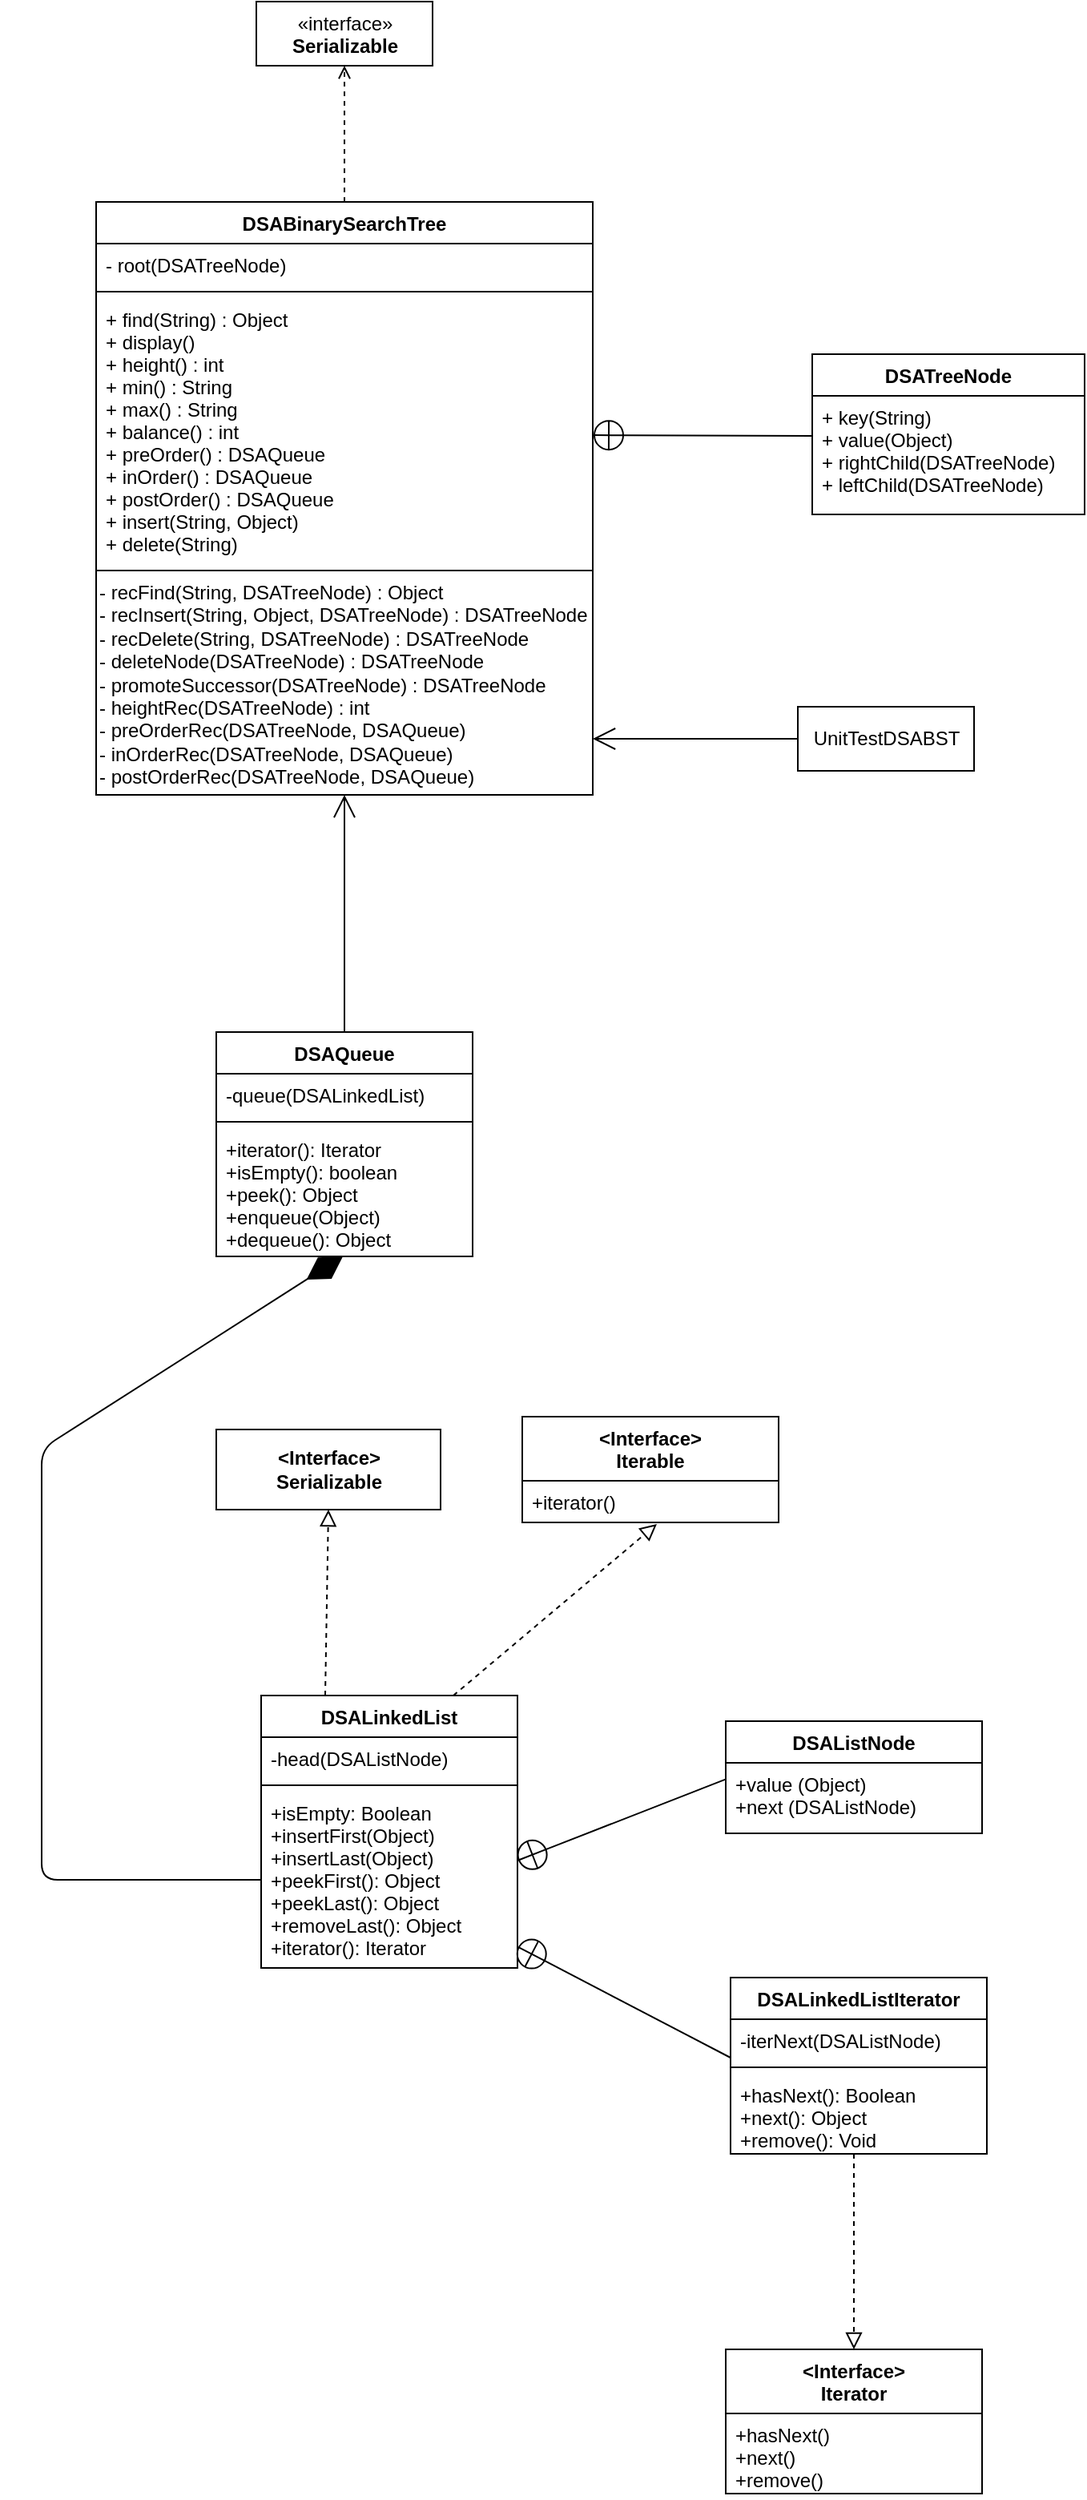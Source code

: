 <mxfile version="14.9.8" type="device"><diagram id="eTu59RwxOtnxD5cCoHpG" name="Page-1"><mxGraphModel dx="2062" dy="1131" grid="1" gridSize="10" guides="1" tooltips="1" connect="1" arrows="1" fold="1" page="1" pageScale="1" pageWidth="827" pageHeight="1169" math="0" shadow="0"><root><mxCell id="0"/><mxCell id="1" parent="0"/><mxCell id="yP-bhs63vbSVWGCLDat7-5" value="DSABinarySearchTree" style="swimlane;fontStyle=1;align=center;verticalAlign=top;childLayout=stackLayout;horizontal=1;startSize=26;horizontalStack=0;resizeParent=1;resizeParentMax=0;resizeLast=0;collapsible=1;marginBottom=0;" parent="1" vertex="1"><mxGeometry x="122" y="145" width="310" height="230" as="geometry"/></mxCell><mxCell id="yP-bhs63vbSVWGCLDat7-6" value="- root(DSATreeNode)" style="text;strokeColor=none;fillColor=none;align=left;verticalAlign=top;spacingLeft=4;spacingRight=4;overflow=hidden;rotatable=0;points=[[0,0.5],[1,0.5]];portConstraint=eastwest;" parent="yP-bhs63vbSVWGCLDat7-5" vertex="1"><mxGeometry y="26" width="310" height="26" as="geometry"/></mxCell><mxCell id="yP-bhs63vbSVWGCLDat7-7" value="" style="line;strokeWidth=1;fillColor=none;align=left;verticalAlign=middle;spacingTop=-1;spacingLeft=3;spacingRight=3;rotatable=0;labelPosition=right;points=[];portConstraint=eastwest;" parent="yP-bhs63vbSVWGCLDat7-5" vertex="1"><mxGeometry y="52" width="310" height="8" as="geometry"/></mxCell><mxCell id="yP-bhs63vbSVWGCLDat7-8" value="+ find(String) : Object&#xA;+ display()&#xA;+ height() : int&#xA;+ min() : String &#xA;+ max() : String&#xA;+ balance() : int&#xA;+ preOrder() : DSAQueue&#xA;+ inOrder() : DSAQueue&#xA;+ postOrder() : DSAQueue&#xA;+ insert(String, Object)&#xA;+ delete(String) &#xA;&#xA; recFind(String,DSATreeNode&#xA;&#xA;" style="text;strokeColor=none;fillColor=none;align=left;verticalAlign=top;spacingLeft=4;spacingRight=4;overflow=hidden;rotatable=0;points=[[0,0.5],[1,0.5]];portConstraint=eastwest;" parent="yP-bhs63vbSVWGCLDat7-5" vertex="1"><mxGeometry y="60" width="310" height="170" as="geometry"/></mxCell><mxCell id="yP-bhs63vbSVWGCLDat7-9" value="- recFind(String, DSATreeNode) : Object&lt;br&gt;- recInsert(String, Object, DSATreeNode) : DSATreeNode&lt;br&gt;- recDelete(String, DSATreeNode) : DSATreeNode&lt;br&gt;- deleteNode(DSATreeNode) : DSATreeNode&lt;br&gt;- promoteSuccessor(DSATreeNode) : DSATreeNode&lt;br&gt;- heightRec(DSATreeNode) : int&lt;br&gt;- preOrderRec(DSATreeNode, DSAQueue)&amp;nbsp;&lt;br&gt;- inOrderRec(DSATreeNode, DSAQueue)&lt;br&gt;- postOrderRec(DSATreeNode, DSAQueue)&lt;br&gt;&lt;br&gt;&amp;nbsp;" style="html=1;align=left;verticalAlign=top;" parent="1" vertex="1"><mxGeometry x="122" y="375" width="310" height="140" as="geometry"/></mxCell><mxCell id="yP-bhs63vbSVWGCLDat7-12" value="" style="endArrow=circlePlus;startArrow=none;endFill=0;startFill=0;endSize=8;html=1;labelBackgroundColor=none;" parent="1" target="yP-bhs63vbSVWGCLDat7-8" edge="1"><mxGeometry width="160" relative="1" as="geometry"><mxPoint x="569" y="291" as="sourcePoint"/><mxPoint x="622" y="315" as="targetPoint"/><Array as="points"/></mxGeometry></mxCell><mxCell id="yP-bhs63vbSVWGCLDat7-13" value="DSATreeNode" style="swimlane;fontStyle=1;align=center;verticalAlign=top;childLayout=stackLayout;horizontal=1;startSize=26;horizontalStack=0;resizeParent=1;resizeParentMax=0;resizeLast=0;collapsible=1;marginBottom=0;" parent="1" vertex="1"><mxGeometry x="569" y="240" width="170" height="100" as="geometry"/></mxCell><mxCell id="yP-bhs63vbSVWGCLDat7-14" value="+ key(String)&#xA;+ value(Object)&#xA;+ rightChild(DSATreeNode)&#xA;+ leftChild(DSATreeNode)" style="text;strokeColor=none;fillColor=none;align=left;verticalAlign=top;spacingLeft=4;spacingRight=4;overflow=hidden;rotatable=0;points=[[0,0.5],[1,0.5]];portConstraint=eastwest;" parent="yP-bhs63vbSVWGCLDat7-13" vertex="1"><mxGeometry y="26" width="170" height="74" as="geometry"/></mxCell><mxCell id="yP-bhs63vbSVWGCLDat7-17" value="" style="html=1;verticalAlign=bottom;labelBackgroundColor=none;endArrow=open;endFill=0;dashed=1;exitX=0.5;exitY=0;exitDx=0;exitDy=0;" parent="1" source="yP-bhs63vbSVWGCLDat7-5" edge="1"><mxGeometry width="160" relative="1" as="geometry"><mxPoint x="272" y="130" as="sourcePoint"/><mxPoint x="277" y="60" as="targetPoint"/></mxGeometry></mxCell><mxCell id="yP-bhs63vbSVWGCLDat7-18" value="«interface»&lt;br&gt;&lt;b&gt;Serializable&lt;/b&gt;" style="html=1;verticalAlign=top;" parent="1" vertex="1"><mxGeometry x="222" y="20" width="110" height="40" as="geometry"/></mxCell><mxCell id="YJSz4yl3XopSC3xBYwDU-1" value="DSALinkedList" style="swimlane;fontStyle=1;align=center;verticalAlign=top;childLayout=stackLayout;horizontal=1;startSize=26;horizontalStack=0;resizeParent=1;resizeParentMax=0;resizeLast=0;collapsible=1;marginBottom=0;" vertex="1" parent="1"><mxGeometry x="225" y="1077" width="160" height="170" as="geometry"/></mxCell><mxCell id="YJSz4yl3XopSC3xBYwDU-2" value="-head(DSAListNode)" style="text;strokeColor=none;fillColor=none;align=left;verticalAlign=top;spacingLeft=4;spacingRight=4;overflow=hidden;rotatable=0;points=[[0,0.5],[1,0.5]];portConstraint=eastwest;" vertex="1" parent="YJSz4yl3XopSC3xBYwDU-1"><mxGeometry y="26" width="160" height="26" as="geometry"/></mxCell><mxCell id="YJSz4yl3XopSC3xBYwDU-3" value="" style="line;strokeWidth=1;fillColor=none;align=left;verticalAlign=middle;spacingTop=-1;spacingLeft=3;spacingRight=3;rotatable=0;labelPosition=right;points=[];portConstraint=eastwest;" vertex="1" parent="YJSz4yl3XopSC3xBYwDU-1"><mxGeometry y="52" width="160" height="8" as="geometry"/></mxCell><mxCell id="YJSz4yl3XopSC3xBYwDU-4" value="+isEmpty: Boolean&#xA;+insertFirst(Object)&#xA;+insertLast(Object)&#xA;+peekFirst(): Object&#xA;+peekLast(): Object&#xA;+removeLast(): Object&#xA;+iterator(): Iterator&#xA;&#xA;" style="text;strokeColor=none;fillColor=none;align=left;verticalAlign=top;spacingLeft=4;spacingRight=4;overflow=hidden;rotatable=0;points=[[0,0.5],[1,0.5]];portConstraint=eastwest;" vertex="1" parent="YJSz4yl3XopSC3xBYwDU-1"><mxGeometry y="60" width="160" height="110" as="geometry"/></mxCell><mxCell id="YJSz4yl3XopSC3xBYwDU-5" value="" style="endArrow=circlePlus;startArrow=none;endFill=0;startFill=0;endSize=8;html=1;labelBackgroundColor=none;exitX=-0.001;exitY=0.234;exitDx=0;exitDy=0;exitPerimeter=0;" edge="1" parent="1" source="YJSz4yl3XopSC3xBYwDU-7"><mxGeometry width="160" relative="1" as="geometry"><mxPoint x="555" y="1180" as="sourcePoint"/><mxPoint x="385" y="1180" as="targetPoint"/></mxGeometry></mxCell><mxCell id="YJSz4yl3XopSC3xBYwDU-6" value="DSAListNode" style="swimlane;fontStyle=1;align=center;verticalAlign=top;childLayout=stackLayout;horizontal=1;startSize=26;horizontalStack=0;resizeParent=1;resizeParentMax=0;resizeLast=0;collapsible=1;marginBottom=0;" vertex="1" parent="1"><mxGeometry x="515" y="1093" width="160" height="70" as="geometry"/></mxCell><mxCell id="YJSz4yl3XopSC3xBYwDU-7" value="+value (Object)&#xA;+next (DSAListNode)&#xA;" style="text;strokeColor=none;fillColor=none;align=left;verticalAlign=top;spacingLeft=4;spacingRight=4;overflow=hidden;rotatable=0;points=[[0,0.5],[1,0.5]];portConstraint=eastwest;" vertex="1" parent="YJSz4yl3XopSC3xBYwDU-6"><mxGeometry y="26" width="160" height="44" as="geometry"/></mxCell><mxCell id="YJSz4yl3XopSC3xBYwDU-8" value="" style="endArrow=circlePlus;startArrow=none;endFill=0;startFill=0;endSize=8;html=1;labelBackgroundColor=none;exitX=0;exitY=0.923;exitDx=0;exitDy=0;exitPerimeter=0;" edge="1" parent="1" source="YJSz4yl3XopSC3xBYwDU-10" target="YJSz4yl3XopSC3xBYwDU-4"><mxGeometry width="160" relative="1" as="geometry"><mxPoint x="535" y="1277" as="sourcePoint"/><mxPoint x="495" y="1287" as="targetPoint"/></mxGeometry></mxCell><mxCell id="YJSz4yl3XopSC3xBYwDU-9" value="DSALinkedListIterator" style="swimlane;fontStyle=1;align=center;verticalAlign=top;childLayout=stackLayout;horizontal=1;startSize=26;horizontalStack=0;resizeParent=1;resizeParentMax=0;resizeLast=0;collapsible=1;marginBottom=0;" vertex="1" parent="1"><mxGeometry x="518" y="1253" width="160" height="110" as="geometry"/></mxCell><mxCell id="YJSz4yl3XopSC3xBYwDU-10" value="-iterNext(DSAListNode)" style="text;strokeColor=none;fillColor=none;align=left;verticalAlign=top;spacingLeft=4;spacingRight=4;overflow=hidden;rotatable=0;points=[[0,0.5],[1,0.5]];portConstraint=eastwest;" vertex="1" parent="YJSz4yl3XopSC3xBYwDU-9"><mxGeometry y="26" width="160" height="26" as="geometry"/></mxCell><mxCell id="YJSz4yl3XopSC3xBYwDU-11" value="" style="line;strokeWidth=1;fillColor=none;align=left;verticalAlign=middle;spacingTop=-1;spacingLeft=3;spacingRight=3;rotatable=0;labelPosition=right;points=[];portConstraint=eastwest;" vertex="1" parent="YJSz4yl3XopSC3xBYwDU-9"><mxGeometry y="52" width="160" height="8" as="geometry"/></mxCell><mxCell id="YJSz4yl3XopSC3xBYwDU-12" value="+hasNext(): Boolean&#xA;+next(): Object&#xA;+remove(): Void&#xA;" style="text;strokeColor=none;fillColor=none;align=left;verticalAlign=top;spacingLeft=4;spacingRight=4;overflow=hidden;rotatable=0;points=[[0,0.5],[1,0.5]];portConstraint=eastwest;" vertex="1" parent="YJSz4yl3XopSC3xBYwDU-9"><mxGeometry y="60" width="160" height="50" as="geometry"/></mxCell><mxCell id="YJSz4yl3XopSC3xBYwDU-14" value="&lt;Interface&gt;&#xA;Iterator&#xA;" style="swimlane;fontStyle=1;align=center;verticalAlign=top;childLayout=stackLayout;horizontal=1;startSize=40;horizontalStack=0;resizeParent=1;resizeParentMax=0;resizeLast=0;collapsible=1;marginBottom=0;" vertex="1" parent="1"><mxGeometry x="515" y="1485" width="160" height="90" as="geometry"/></mxCell><mxCell id="YJSz4yl3XopSC3xBYwDU-15" value="+hasNext()&#xA;+next()&#xA;+remove()&#xA;" style="text;strokeColor=none;fillColor=none;align=left;verticalAlign=top;spacingLeft=4;spacingRight=4;overflow=hidden;rotatable=0;points=[[0,0.5],[1,0.5]];portConstraint=eastwest;" vertex="1" parent="YJSz4yl3XopSC3xBYwDU-14"><mxGeometry y="40" width="160" height="50" as="geometry"/></mxCell><mxCell id="YJSz4yl3XopSC3xBYwDU-17" value="&lt;Interface&gt;&#xA;Iterable&#xA;" style="swimlane;fontStyle=1;align=center;verticalAlign=top;childLayout=stackLayout;horizontal=1;startSize=40;horizontalStack=0;resizeParent=1;resizeParentMax=0;resizeLast=0;collapsible=1;marginBottom=0;" vertex="1" parent="1"><mxGeometry x="388" y="903" width="160" height="66" as="geometry"/></mxCell><mxCell id="YJSz4yl3XopSC3xBYwDU-18" value="+iterator()" style="text;strokeColor=none;fillColor=none;align=left;verticalAlign=top;spacingLeft=4;spacingRight=4;overflow=hidden;rotatable=0;points=[[0,0.5],[1,0.5]];portConstraint=eastwest;" vertex="1" parent="YJSz4yl3XopSC3xBYwDU-17"><mxGeometry y="40" width="160" height="26" as="geometry"/></mxCell><mxCell id="YJSz4yl3XopSC3xBYwDU-20" value="&lt;b&gt;&amp;lt;Interface&amp;gt;&lt;br&gt;Serializable&lt;/b&gt;" style="html=1;" vertex="1" parent="1"><mxGeometry x="197" y="911" width="140" height="50" as="geometry"/></mxCell><mxCell id="YJSz4yl3XopSC3xBYwDU-23" value="DSAQueue" style="swimlane;fontStyle=1;align=center;verticalAlign=top;childLayout=stackLayout;horizontal=1;startSize=26;horizontalStack=0;resizeParent=1;resizeParentMax=0;resizeLast=0;collapsible=1;marginBottom=0;" vertex="1" parent="1"><mxGeometry x="197" y="663" width="160" height="140" as="geometry"/></mxCell><mxCell id="YJSz4yl3XopSC3xBYwDU-24" value="-queue(DSALinkedList)" style="text;strokeColor=none;fillColor=none;align=left;verticalAlign=top;spacingLeft=4;spacingRight=4;overflow=hidden;rotatable=0;points=[[0,0.5],[1,0.5]];portConstraint=eastwest;" vertex="1" parent="YJSz4yl3XopSC3xBYwDU-23"><mxGeometry y="26" width="160" height="26" as="geometry"/></mxCell><mxCell id="YJSz4yl3XopSC3xBYwDU-25" value="" style="line;strokeWidth=1;fillColor=none;align=left;verticalAlign=middle;spacingTop=-1;spacingLeft=3;spacingRight=3;rotatable=0;labelPosition=right;points=[];portConstraint=eastwest;" vertex="1" parent="YJSz4yl3XopSC3xBYwDU-23"><mxGeometry y="52" width="160" height="8" as="geometry"/></mxCell><mxCell id="YJSz4yl3XopSC3xBYwDU-26" value="+iterator(): Iterator&#xA;+isEmpty(): boolean&#xA;+peek(): Object&#xA;+enqueue(Object)&#xA;+dequeue(): Object&#xA;&#xA;" style="text;strokeColor=none;fillColor=none;align=left;verticalAlign=top;spacingLeft=4;spacingRight=4;overflow=hidden;rotatable=0;points=[[0,0.5],[1,0.5]];portConstraint=eastwest;" vertex="1" parent="YJSz4yl3XopSC3xBYwDU-23"><mxGeometry y="60" width="160" height="80" as="geometry"/></mxCell><mxCell id="YJSz4yl3XopSC3xBYwDU-27" value="" style="endArrow=diamondThin;endFill=1;endSize=24;html=1;exitX=0;exitY=0.5;exitDx=0;exitDy=0;entryX=0.494;entryY=1;entryDx=0;entryDy=0;entryPerimeter=0;" edge="1" parent="1" source="YJSz4yl3XopSC3xBYwDU-4" target="YJSz4yl3XopSC3xBYwDU-26"><mxGeometry width="160" relative="1" as="geometry"><mxPoint x="318" y="833" as="sourcePoint"/><mxPoint x="317" y="753" as="targetPoint"/><Array as="points"><mxPoint x="88" y="1192"/><mxPoint x="88" y="923"/></Array></mxGeometry></mxCell><mxCell id="YJSz4yl3XopSC3xBYwDU-28" value="" style="endArrow=block;startArrow=none;endFill=0;startFill=0;endSize=8;html=1;verticalAlign=bottom;dashed=1;labelBackgroundColor=none;exitX=0.25;exitY=0;exitDx=0;exitDy=0;entryX=0.5;entryY=1;entryDx=0;entryDy=0;" edge="1" parent="1" source="YJSz4yl3XopSC3xBYwDU-1" target="YJSz4yl3XopSC3xBYwDU-20"><mxGeometry width="160" relative="1" as="geometry"><mxPoint x="318" y="833" as="sourcePoint"/><mxPoint x="258" y="963" as="targetPoint"/></mxGeometry></mxCell><mxCell id="YJSz4yl3XopSC3xBYwDU-29" value="" style="endArrow=block;startArrow=none;endFill=0;startFill=0;endSize=8;html=1;verticalAlign=bottom;dashed=1;labelBackgroundColor=none;exitX=0.75;exitY=0;exitDx=0;exitDy=0;entryX=0.525;entryY=1.038;entryDx=0;entryDy=0;entryPerimeter=0;" edge="1" parent="1" source="YJSz4yl3XopSC3xBYwDU-1" target="YJSz4yl3XopSC3xBYwDU-18"><mxGeometry width="160" relative="1" as="geometry"><mxPoint x="345" y="1117" as="sourcePoint"/><mxPoint x="338" y="1003" as="targetPoint"/></mxGeometry></mxCell><mxCell id="YJSz4yl3XopSC3xBYwDU-30" value="" style="endArrow=block;startArrow=none;endFill=0;startFill=0;endSize=8;html=1;verticalAlign=bottom;dashed=1;labelBackgroundColor=none;entryX=0.5;entryY=0;entryDx=0;entryDy=0;" edge="1" parent="1" target="YJSz4yl3XopSC3xBYwDU-14"><mxGeometry width="160" relative="1" as="geometry"><mxPoint x="595" y="1363" as="sourcePoint"/><mxPoint x="548" y="1295.988" as="targetPoint"/></mxGeometry></mxCell><mxCell id="YJSz4yl3XopSC3xBYwDU-31" value="" style="endArrow=open;endFill=1;endSize=12;html=1;entryX=0.5;entryY=1;entryDx=0;entryDy=0;exitX=0.5;exitY=0;exitDx=0;exitDy=0;" edge="1" parent="1" source="YJSz4yl3XopSC3xBYwDU-23" target="yP-bhs63vbSVWGCLDat7-9"><mxGeometry width="160" relative="1" as="geometry"><mxPoint x="318" y="653" as="sourcePoint"/><mxPoint x="478" y="653" as="targetPoint"/></mxGeometry></mxCell><mxCell id="YJSz4yl3XopSC3xBYwDU-32" value="" style="endArrow=open;endFill=1;endSize=12;html=1;entryX=1;entryY=0.75;entryDx=0;entryDy=0;" edge="1" parent="1" target="yP-bhs63vbSVWGCLDat7-9"><mxGeometry width="160" relative="1" as="geometry"><mxPoint x="560" y="480" as="sourcePoint"/><mxPoint x="640" y="180" as="targetPoint"/></mxGeometry></mxCell><mxCell id="YJSz4yl3XopSC3xBYwDU-37" value="UnitTestDSABST" style="html=1;" vertex="1" parent="1"><mxGeometry x="560" y="460" width="110" height="40" as="geometry"/></mxCell></root></mxGraphModel></diagram></mxfile>